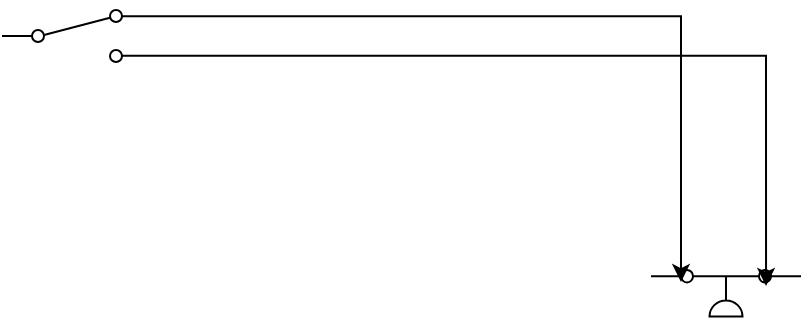 <mxfile version="20.2.0" type="github">
  <diagram name="Page-1" id="7e0a89b8-554c-2b80-1dc8-d5c74ca68de4">
    <mxGraphModel dx="946" dy="589" grid="1" gridSize="10" guides="1" tooltips="1" connect="1" arrows="1" fold="1" page="1" pageScale="1" pageWidth="1100" pageHeight="850" background="none" math="0" shadow="0">
      <root>
        <mxCell id="0" />
        <mxCell id="1" parent="0" />
        <mxCell id="EvjPQXGIe_waukP_P0-4-3" style="edgeStyle=orthogonalEdgeStyle;rounded=0;orthogonalLoop=1;jettySize=auto;html=1;exitX=1;exitY=0.12;exitDx=0;exitDy=0;entryX=0.2;entryY=0.194;entryDx=0;entryDy=0;entryPerimeter=0;" edge="1" parent="1" source="EvjPQXGIe_waukP_P0-4-1" target="EvjPQXGIe_waukP_P0-4-2">
          <mxGeometry relative="1" as="geometry" />
        </mxCell>
        <mxCell id="EvjPQXGIe_waukP_P0-4-4" style="edgeStyle=orthogonalEdgeStyle;rounded=0;orthogonalLoop=1;jettySize=auto;html=1;exitX=1;exitY=0.88;exitDx=0;exitDy=0;entryX=0.767;entryY=0.258;entryDx=0;entryDy=0;entryPerimeter=0;" edge="1" parent="1" source="EvjPQXGIe_waukP_P0-4-1" target="EvjPQXGIe_waukP_P0-4-2">
          <mxGeometry relative="1" as="geometry">
            <mxPoint x="330" y="360" as="targetPoint" />
          </mxGeometry>
        </mxCell>
        <mxCell id="EvjPQXGIe_waukP_P0-4-1" value="" style="shape=mxgraph.electrical.electro-mechanical.twoWaySwitch;aspect=fixed;elSwitchState=2;" vertex="1" parent="1">
          <mxGeometry x="150" y="360" width="75" height="26" as="geometry" />
        </mxCell>
        <mxCell id="EvjPQXGIe_waukP_P0-4-2" value="" style="shape=mxgraph.electrical.electro-mechanical.pressureActuatedSwitch;aspect=fixed;elSwitchState=on;" vertex="1" parent="1">
          <mxGeometry x="474.5" y="490" width="75" height="31" as="geometry" />
        </mxCell>
      </root>
    </mxGraphModel>
  </diagram>
</mxfile>
